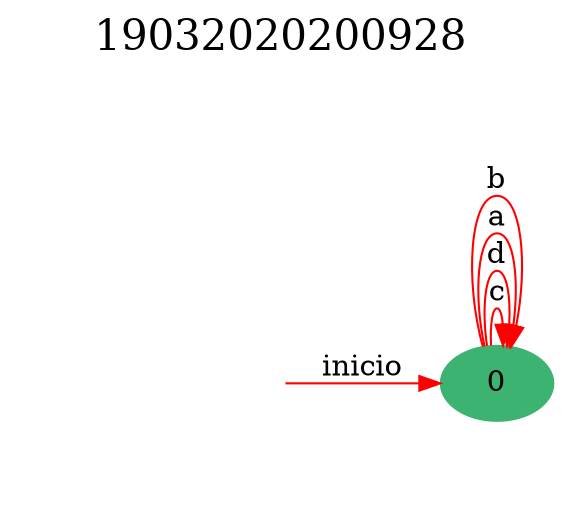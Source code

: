 digraph 19032020200928 {
	rankdir=LR;
	graph [label="19032020200928", labelloc=t, fontsize=20]; 
	node [style = filled,color = mediumseagreen]; 0 0 0 0 0;
	node [shape=circle];
	node [color=midnightblue,fontcolor=white];
	edge [color=red];
	secret_node [style=invis];
	secret_node -> 0 [label="inicio"];
	0 -> 0 [label="c"];
	0 -> 0 [label="d"];
	0 -> 0 [label="a"];
	0 -> 0 [label="b"];
}